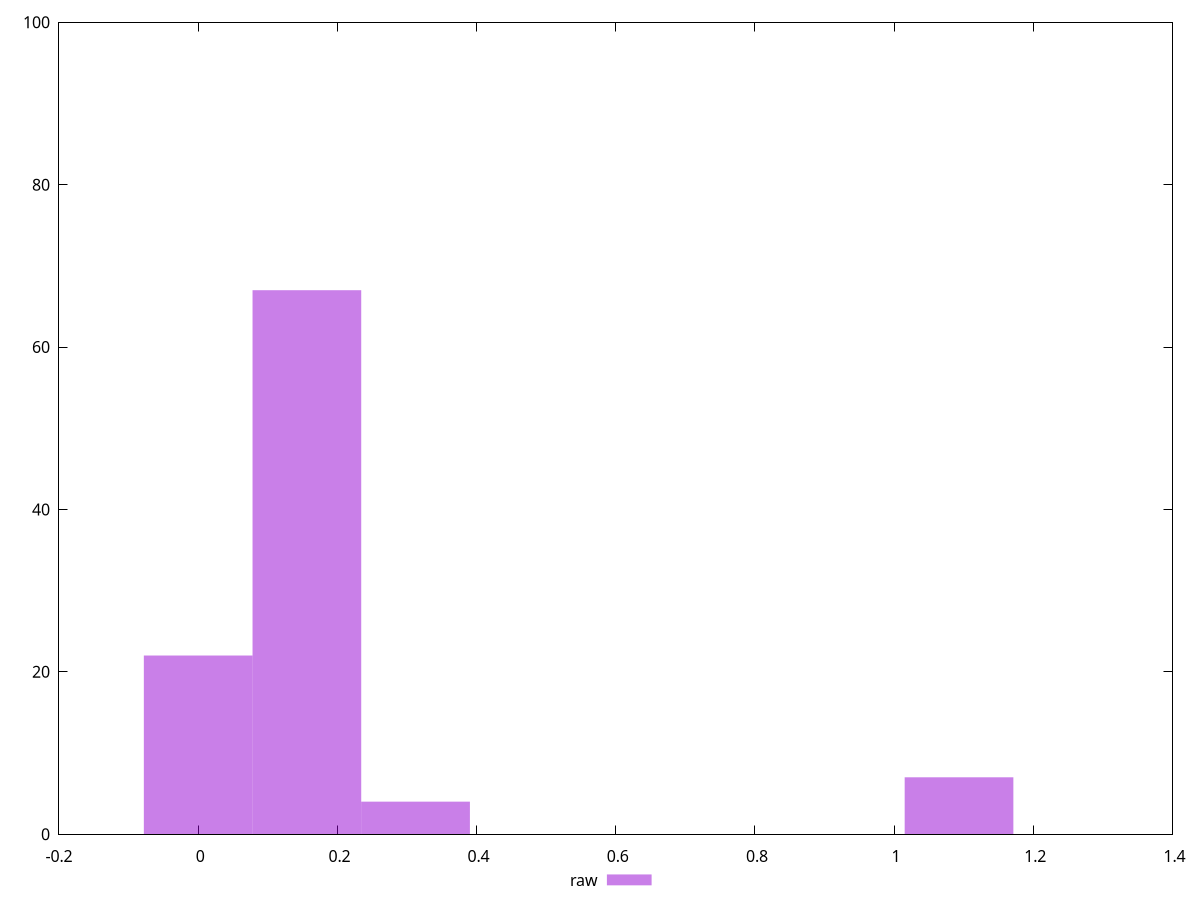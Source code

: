 reset
set terminal svg size 640, 490 enhanced background rgb 'white'
set output "reprap/cumulative-layout-shift/samples/pages+cached+noexternal+nosvg/raw/histogram.svg"

$raw <<EOF
0 22
0.15617829575072995 67
0.3123565915014599 4
1.0932480702551097 7
EOF

set key outside below
set boxwidth 0.15617829575072995
set yrange [0:100]
set style fill transparent solid 0.5 noborder

plot \
  $raw title "raw" with boxes, \


reset